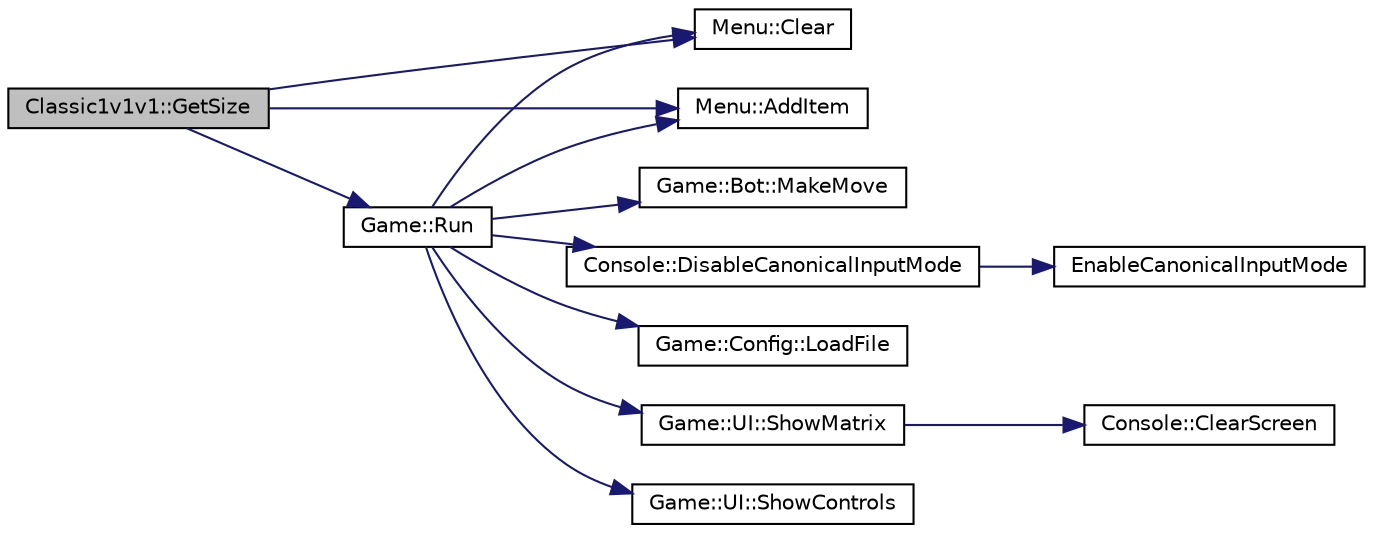 digraph G
{
  edge [fontname="Helvetica",fontsize="10",labelfontname="Helvetica",labelfontsize="10"];
  node [fontname="Helvetica",fontsize="10",shape=record];
  rankdir="LR";
  Node1 [label="Classic1v1v1::GetSize",height=0.2,width=0.4,color="black", fillcolor="grey75", style="filled" fontcolor="black"];
  Node1 -> Node2 [color="midnightblue",fontsize="10",style="solid",fontname="Helvetica"];
  Node2 [label="Menu::Clear",height=0.2,width=0.4,color="black", fillcolor="white", style="filled",URL="$namespace_menu.html#a6b9d457244162d557849fb0dc4cd0979",tooltip="Clears up the previous entries of the menu."];
  Node1 -> Node3 [color="midnightblue",fontsize="10",style="solid",fontname="Helvetica"];
  Node3 [label="Menu::AddItem",height=0.2,width=0.4,color="black", fillcolor="white", style="filled",URL="$namespace_menu.html#a7262be6fdeb22a1b2603c68fbf33aba4",tooltip="Adds an item to menu, which is associated to a callback function, that will be used if said item is t..."];
  Node1 -> Node4 [color="midnightblue",fontsize="10",style="solid",fontname="Helvetica"];
  Node4 [label="Game::Run",height=0.2,width=0.4,color="black", fillcolor="white", style="filled",URL="$namespace_game.html#a1880d9816a978b82bb91e4679743173d",tooltip="Main loop, handles just about everything."];
  Node4 -> Node5 [color="midnightblue",fontsize="10",style="solid",fontname="Helvetica"];
  Node5 [label="Console::DisableCanonicalInputMode",height=0.2,width=0.4,color="black", fillcolor="white", style="filled",URL="$namespace_console.html#a593b7cc9376ca8d05ab3f2cd37ec57e0",tooltip="Allows getting input without buffering, which means that the user need not press &#39;Enter&#39; to send inpu..."];
  Node5 -> Node6 [color="midnightblue",fontsize="10",style="solid",fontname="Helvetica"];
  Node6 [label="EnableCanonicalInputMode",height=0.2,width=0.4,color="black", fillcolor="white", style="filled",URL="$_console_8cpp.html#a11687f793d56ffdc12bdef8f29adf4e2"];
  Node4 -> Node7 [color="midnightblue",fontsize="10",style="solid",fontname="Helvetica"];
  Node7 [label="Game::Config::LoadFile",height=0.2,width=0.4,color="black", fillcolor="white", style="filled",URL="$namespace_game_1_1_config.html#a0ef910db9dc5292da7b57c4bbbbe7c34",tooltip="Parse the configuration file."];
  Node4 -> Node8 [color="midnightblue",fontsize="10",style="solid",fontname="Helvetica"];
  Node8 [label="Game::UI::ShowMatrix",height=0.2,width=0.4,color="black", fillcolor="white", style="filled",URL="$namespace_game_1_1_u_i.html#a028894b9a13e582e1f0eb6f6dfa1c588",tooltip="Displays the borders and the game matrix, applying the correct colors to the tokens."];
  Node8 -> Node9 [color="midnightblue",fontsize="10",style="solid",fontname="Helvetica"];
  Node9 [label="Console::ClearScreen",height=0.2,width=0.4,color="black", fillcolor="white", style="filled",URL="$namespace_console.html#a80245913c1a42c001de00e59a5a722c3",tooltip="Clears the screen with VT100 syntax."];
  Node4 -> Node10 [color="midnightblue",fontsize="10",style="solid",fontname="Helvetica"];
  Node10 [label="Game::UI::ShowControls",height=0.2,width=0.4,color="black", fillcolor="white", style="filled",URL="$namespace_game_1_1_u_i.html#a969e86f1ff4de3b03686acbb99b889fd",tooltip="Indicates which controls the current player should be using to move."];
  Node4 -> Node11 [color="midnightblue",fontsize="10",style="solid",fontname="Helvetica"];
  Node11 [label="Game::Bot::MakeMove",height=0.2,width=0.4,color="black", fillcolor="white", style="filled",URL="$namespace_game_1_1_bot.html#a1e084318f29db50aac785e66c1a6f5d8"];
  Node4 -> Node2 [color="midnightblue",fontsize="10",style="solid",fontname="Helvetica"];
  Node4 -> Node3 [color="midnightblue",fontsize="10",style="solid",fontname="Helvetica"];
}
